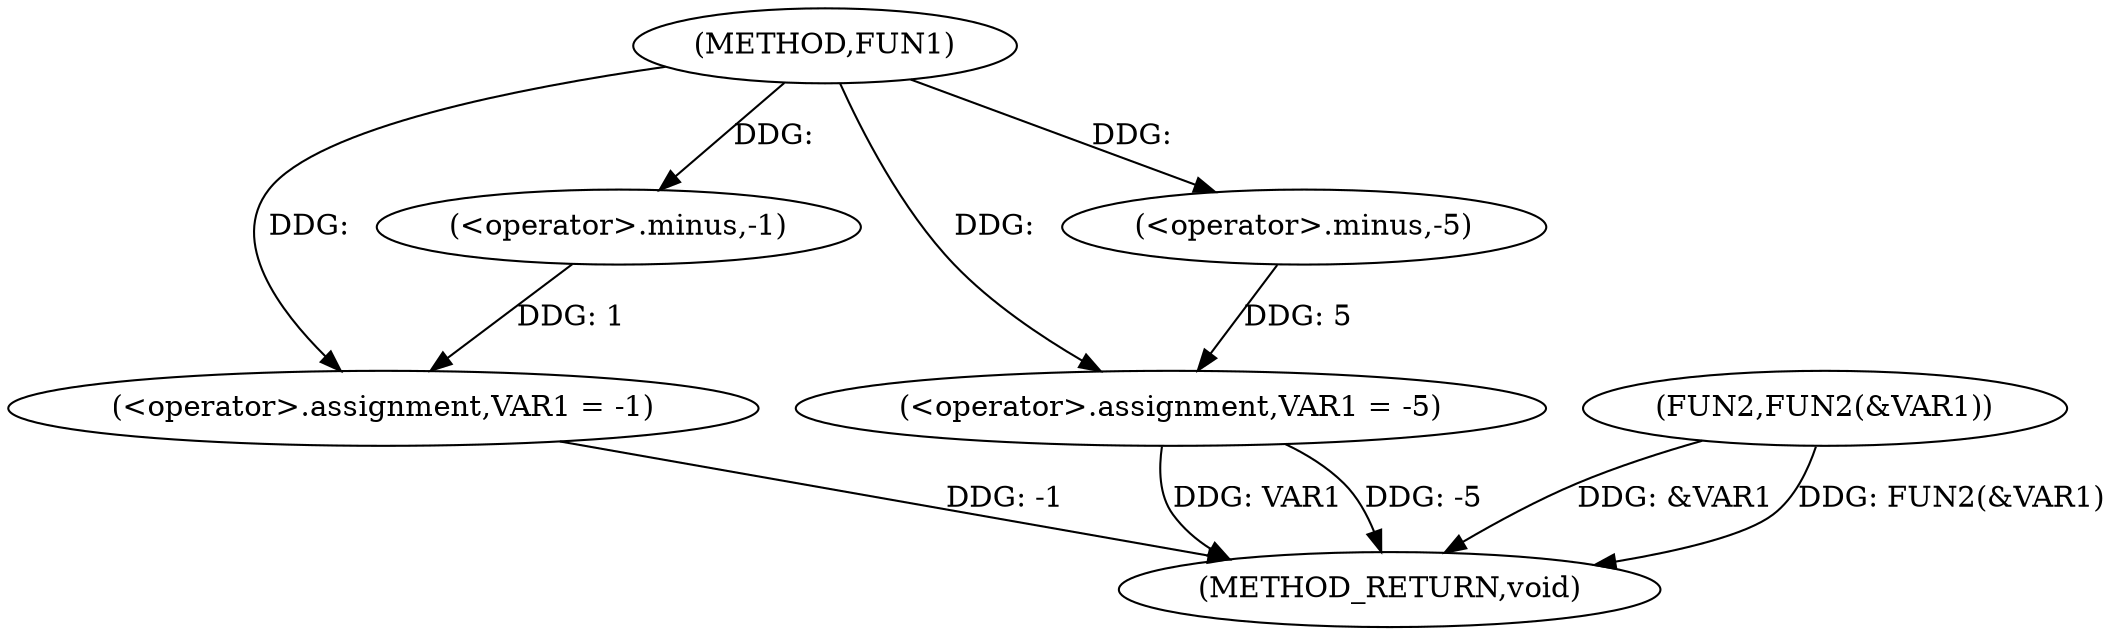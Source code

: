 digraph FUN1 {  
"1000100" [label = "(METHOD,FUN1)" ]
"1000114" [label = "(METHOD_RETURN,void)" ]
"1000103" [label = "(<operator>.assignment,VAR1 = -1)" ]
"1000105" [label = "(<operator>.minus,-1)" ]
"1000107" [label = "(<operator>.assignment,VAR1 = -5)" ]
"1000109" [label = "(<operator>.minus,-5)" ]
"1000111" [label = "(FUN2,FUN2(&VAR1))" ]
  "1000107" -> "1000114"  [ label = "DDG: VAR1"] 
  "1000103" -> "1000114"  [ label = "DDG: -1"] 
  "1000111" -> "1000114"  [ label = "DDG: &VAR1"] 
  "1000111" -> "1000114"  [ label = "DDG: FUN2(&VAR1)"] 
  "1000107" -> "1000114"  [ label = "DDG: -5"] 
  "1000105" -> "1000103"  [ label = "DDG: 1"] 
  "1000100" -> "1000103"  [ label = "DDG: "] 
  "1000100" -> "1000105"  [ label = "DDG: "] 
  "1000109" -> "1000107"  [ label = "DDG: 5"] 
  "1000100" -> "1000107"  [ label = "DDG: "] 
  "1000100" -> "1000109"  [ label = "DDG: "] 
}
